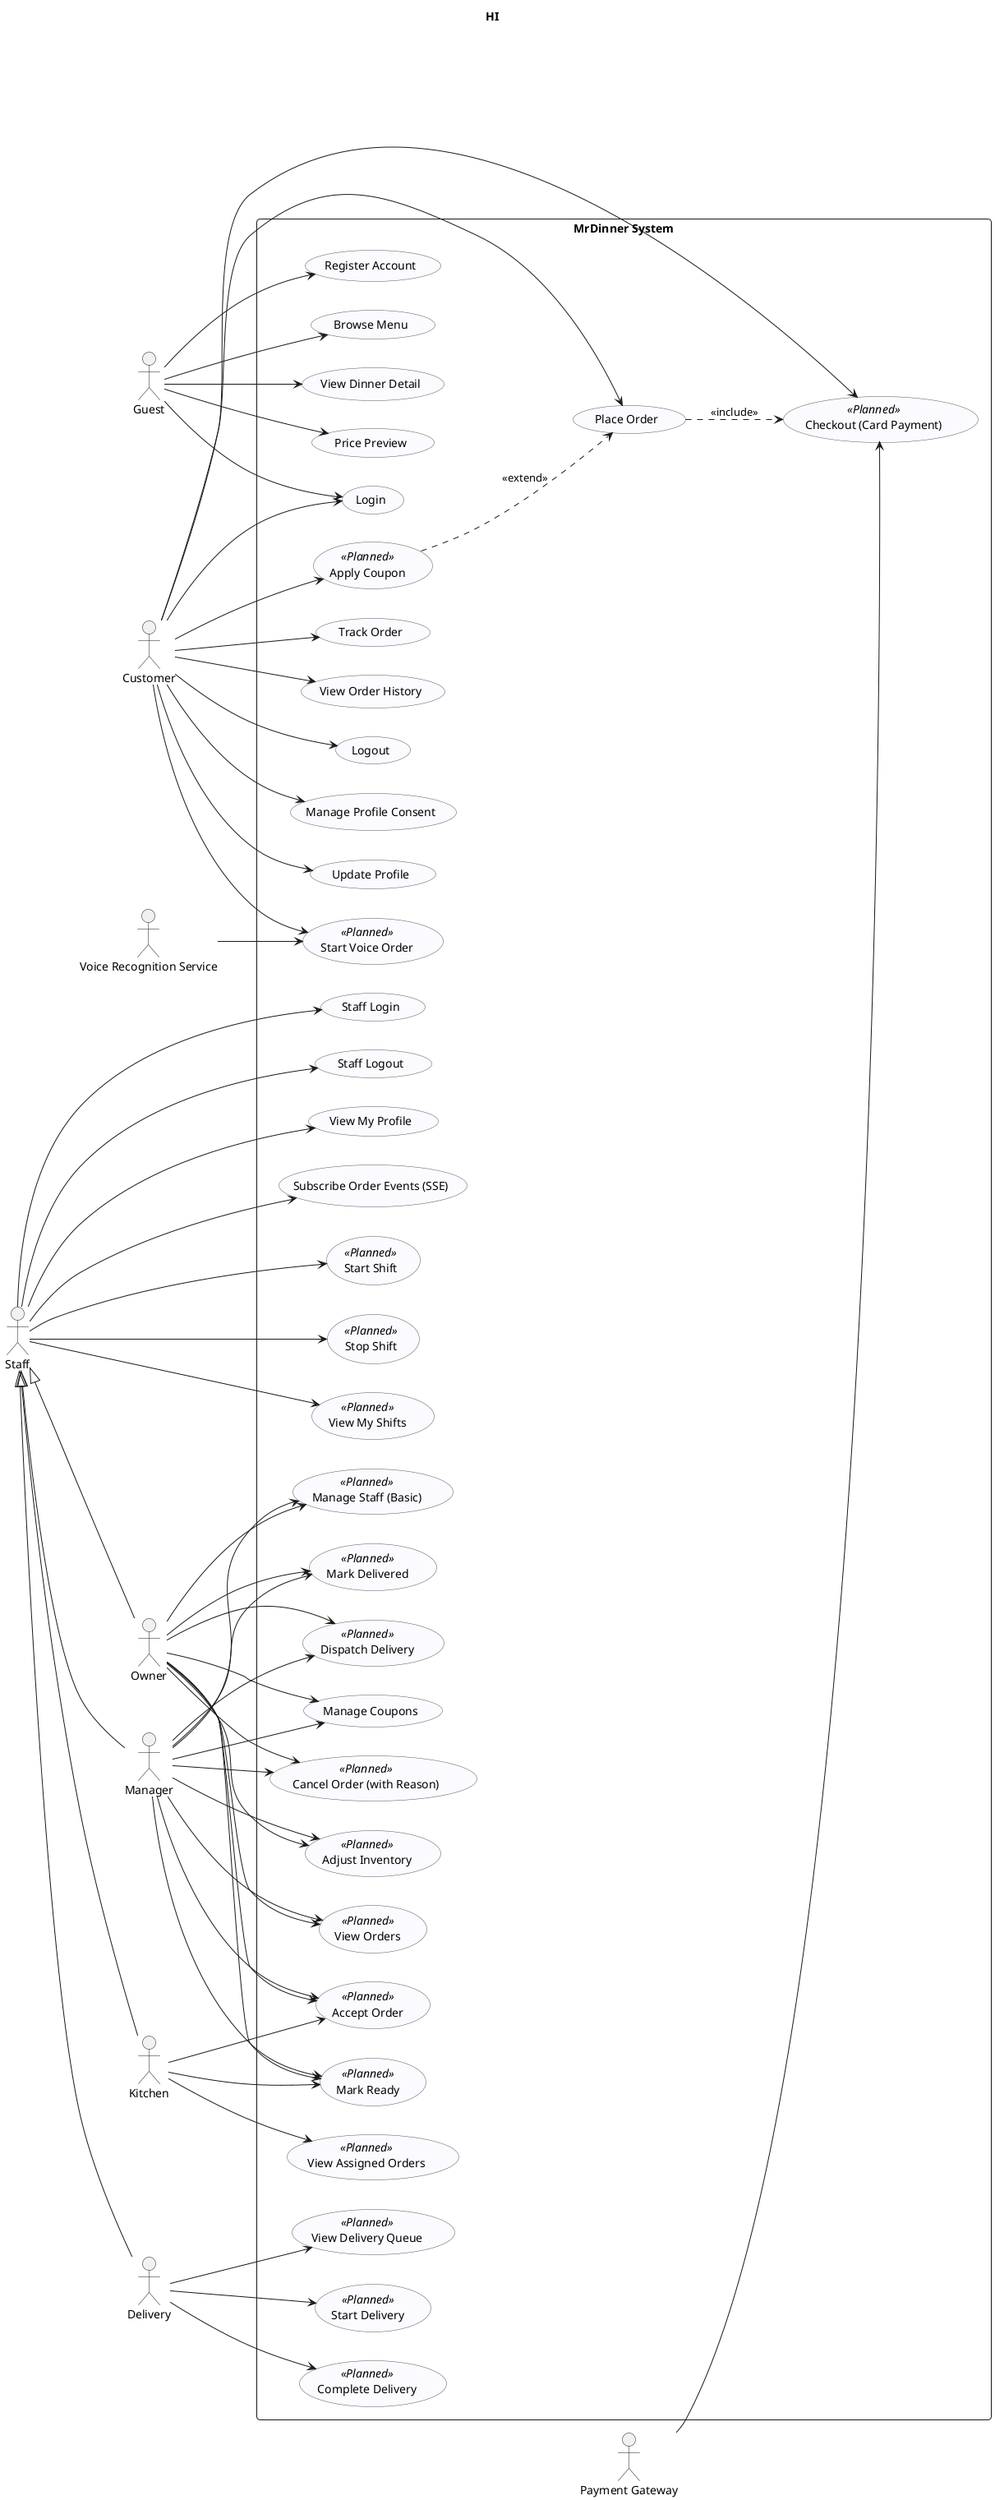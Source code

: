 @startuml MrDinner_UseCases_All
title HI

left to right direction
skinparam packageStyle rectangle
skinparam roundcorner 8
skinparam shadowing false
skinparam usecase {
  BackgroundColor #FBFBFF
  BorderColor #555
}
actor Guest
actor Customer
actor Staff
actor Owner
actor Manager
actor Kitchen
actor Delivery
actor "Payment Gateway" as PaymentGateway
actor "Voice Recognition Service" as VoiceService

Staff <|-- Owner
Staff <|-- Manager
Staff <|-- Kitchen
Staff <|-- Delivery

rectangle "MrDinner System" {
  ' Customer
  usecase "Browse Menu" as UC_BrowseMenu
  usecase "View Dinner Detail" as UC_ViewDinnerDetail
  usecase "Price Preview" as UC_PricePreview
  usecase "Register Account" as UC_Register
  usecase "Login" as UC_Login
  usecase "Logout" as UC_Logout
  usecase "Manage Profile Consent" as UC_ManageConsent
  usecase "Update Profile" as UC_UpdateProfile
  usecase "Place Order" as UC_PlaceOrder
  usecase "Start Voice Order" as UC_StartVoiceOrder <<Planned>>
  usecase "Apply Coupon" as UC_ApplyCoupon <<Planned>>
  usecase "Checkout (Card Payment)" as UC_Checkout <<Planned>>
  usecase "Track Order" as UC_TrackOrder
  usecase "View Order History" as UC_ViewOrderHistory

  ' Staff (common)
  usecase "Staff Login" as UC_StaffLogin
  usecase "Staff Logout" as UC_StaffLogout
  usecase "View My Profile" as UC_StaffMe
  usecase "Subscribe Order Events (SSE)" as UC_SubscribeSSE

  ' Owner/Manager
  usecase "View Orders" as UC_ViewOrders <<Planned>>
  usecase "Accept Order" as UC_AcceptOrder <<Planned>>
  usecase "Mark Ready" as UC_MarkReady <<Planned>>
  usecase "Dispatch Delivery" as UC_Dispatch <<Planned>>
  usecase "Mark Delivered" as UC_MarkDelivered <<Planned>>
  usecase "Cancel Order (with Reason)" as UC_CancelOrder <<Planned>>
  usecase "Manage Coupons" as UC_ManageCoupons
  usecase "Manage Staff (Basic)" as UC_ManageStaff <<Planned>>
  usecase "Adjust Inventory" as UC_AdjustInventory <<Planned>>

  ' Kitchen
  usecase "View Assigned Orders" as UC_ViewAssigned <<Planned>>

  ' Delivery
  usecase "View Delivery Queue" as UC_ViewDeliveryQueue <<Planned>>
  usecase "Start Delivery" as UC_StartDelivery <<Planned>>
  usecase "Complete Delivery" as UC_CompleteDelivery <<Planned>>

  ' Shifts (all roles)
  usecase "Start Shift" as UC_StartShift <<Planned>>
  usecase "Stop Shift" as UC_StopShift <<Planned>>
  usecase "View My Shifts" as UC_ViewShifts <<Planned>>
}

' Guest/Customer
Guest --> UC_BrowseMenu
Guest --> UC_ViewDinnerDetail
Guest --> UC_PricePreview
Guest --> UC_Register
Guest --> UC_Login

Customer --> UC_Login
Customer --> UC_Logout
Customer --> UC_ManageConsent
Customer --> UC_UpdateProfile
Customer --> UC_PlaceOrder
Customer --> UC_StartVoiceOrder
Customer --> UC_ApplyCoupon
Customer --> UC_Checkout
Customer --> UC_TrackOrder
Customer --> UC_ViewOrderHistory

' External
PaymentGateway --> UC_Checkout
VoiceService --> UC_StartVoiceOrder

' Staff common
Staff --> UC_StaffLogin
Staff --> UC_StaffLogout
Staff --> UC_StaffMe
Staff --> UC_SubscribeSSE
Staff --> UC_StartShift
Staff --> UC_StopShift
Staff --> UC_ViewShifts

' Owner/Manager
Owner --> UC_ViewOrders
Owner --> UC_AcceptOrder
Owner --> UC_MarkReady
Owner --> UC_Dispatch
Owner --> UC_MarkDelivered
Owner --> UC_CancelOrder
Owner --> UC_ManageCoupons
Owner --> UC_ManageStaff
Owner --> UC_AdjustInventory

Manager --> UC_ViewOrders
Manager --> UC_AcceptOrder
Manager --> UC_MarkReady
Manager --> UC_Dispatch
Manager --> UC_MarkDelivered
Manager --> UC_CancelOrder
Manager --> UC_ManageCoupons
Manager --> UC_ManageStaff
Manager --> UC_AdjustInventory

' Kitchen
Kitchen --> UC_ViewAssigned
Kitchen --> UC_AcceptOrder
Kitchen --> UC_MarkReady

' Delivery
Delivery --> UC_ViewDeliveryQueue
Delivery --> UC_StartDelivery
Delivery --> UC_CompleteDelivery

' Simple relations
UC_ApplyCoupon ..> UC_PlaceOrder : <<extend>>
UC_PlaceOrder ..> UC_Checkout : <<include>>

@enduml
